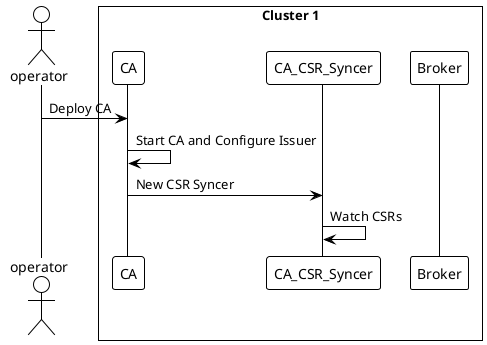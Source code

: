 @startuml
!theme plain
actor operator 

box Cluster 1
participant CA
participant CA_CSR_Syncer
participant Broker
end box

operator -> CA: Deploy CA
CA->CA: Start CA and Configure Issuer
CA->CA_CSR_Syncer: New CSR Syncer
CA_CSR_Syncer->CA_CSR_Syncer: Watch CSRs
@enduml